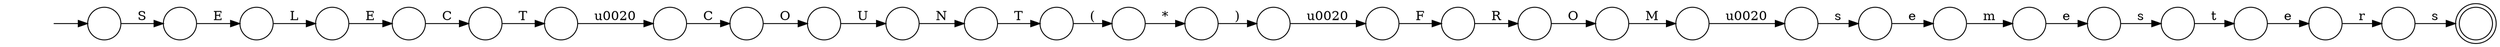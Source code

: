 digraph Automaton {
  rankdir = LR;
  0 [shape=circle,label=""];
  0 -> 7 [label="C"]
  1 [shape=circle,label=""];
  1 -> 5 [label="E"]
  2 [shape=circle,label=""];
  2 -> 9 [label="s"]
  3 [shape=circle,label=""];
  3 -> 24 [label="\u0020"]
  4 [shape=circle,label=""];
  4 -> 11 [label="E"]
  5 [shape=circle,label=""];
  5 -> 4 [label="L"]
  6 [shape=circle,label=""];
  6 -> 2 [label="e"]
  7 [shape=circle,label=""];
  7 -> 8 [label="O"]
  8 [shape=circle,label=""];
  8 -> 23 [label="U"]
  9 [shape=circle,label=""];
  9 -> 25 [label="t"]
  10 [shape=circle,label=""];
  10 -> 3 [label=")"]
  11 [shape=circle,label=""];
  11 -> 21 [label="C"]
  12 [shape=circle,label=""];
  12 -> 6 [label="m"]
  13 [shape=circle,label=""];
  13 -> 28 [label="T"]
  14 [shape=circle,label=""];
  14 -> 20 [label="s"]
  15 [shape=circle,label=""];
  15 -> 29 [label="s"]
  16 [shape=circle,label=""];
  16 -> 30 [label="R"]
  17 [shape=circle,label=""];
  17 -> 14 [label="\u0020"]
  18 [shape=circle,label=""];
  18 -> 10 [label="*"]
  19 [shape=circle,label=""];
  initial [shape=plaintext,label=""];
  initial -> 19
  19 -> 1 [label="S"]
  20 [shape=circle,label=""];
  20 -> 12 [label="e"]
  21 [shape=circle,label=""];
  21 -> 26 [label="T"]
  22 [shape=circle,label=""];
  22 -> 15 [label="r"]
  23 [shape=circle,label=""];
  23 -> 13 [label="N"]
  24 [shape=circle,label=""];
  24 -> 16 [label="F"]
  25 [shape=circle,label=""];
  25 -> 22 [label="e"]
  26 [shape=circle,label=""];
  26 -> 0 [label="\u0020"]
  27 [shape=circle,label=""];
  27 -> 17 [label="M"]
  28 [shape=circle,label=""];
  28 -> 18 [label="("]
  29 [shape=doublecircle,label=""];
  30 [shape=circle,label=""];
  30 -> 27 [label="O"]
}

